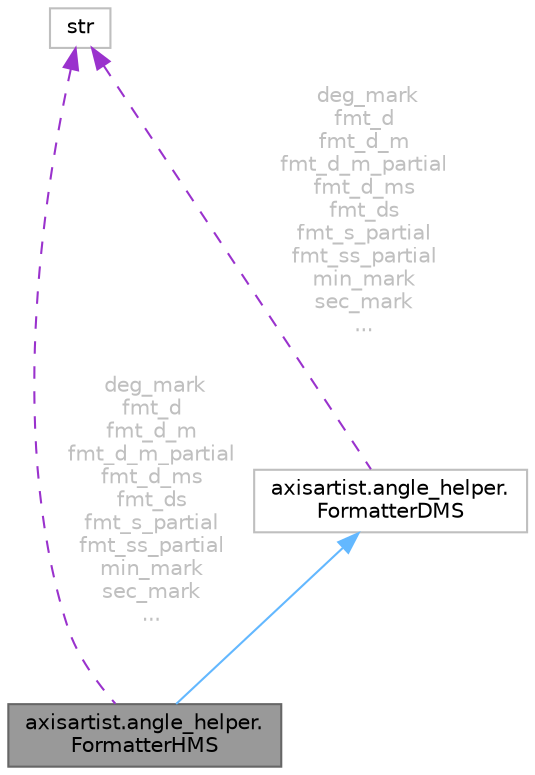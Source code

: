 digraph "axisartist.angle_helper.FormatterHMS"
{
 // LATEX_PDF_SIZE
  bgcolor="transparent";
  edge [fontname=Helvetica,fontsize=10,labelfontname=Helvetica,labelfontsize=10];
  node [fontname=Helvetica,fontsize=10,shape=box,height=0.2,width=0.4];
  Node1 [id="Node000001",label="axisartist.angle_helper.\lFormatterHMS",height=0.2,width=0.4,color="gray40", fillcolor="grey60", style="filled", fontcolor="black",tooltip=" "];
  Node2 -> Node1 [id="edge1_Node000001_Node000002",dir="back",color="steelblue1",style="solid",tooltip=" "];
  Node2 [id="Node000002",label="axisartist.angle_helper.\lFormatterDMS",height=0.2,width=0.4,color="grey75", fillcolor="white", style="filled",URL="$d1/dd1/classaxisartist_1_1angle__helper_1_1FormatterDMS.html",tooltip=" "];
  Node3 -> Node2 [id="edge2_Node000002_Node000003",dir="back",color="darkorchid3",style="dashed",tooltip=" ",label=" deg_mark\nfmt_d\nfmt_d_m\nfmt_d_m_partial\nfmt_d_ms\nfmt_ds\nfmt_s_partial\nfmt_ss_partial\nmin_mark\nsec_mark\n...",fontcolor="grey" ];
  Node3 [id="Node000003",label="str",height=0.2,width=0.4,color="grey75", fillcolor="white", style="filled",tooltip=" "];
  Node3 -> Node1 [id="edge3_Node000001_Node000003",dir="back",color="darkorchid3",style="dashed",tooltip=" ",label=" deg_mark\nfmt_d\nfmt_d_m\nfmt_d_m_partial\nfmt_d_ms\nfmt_ds\nfmt_s_partial\nfmt_ss_partial\nmin_mark\nsec_mark\n...",fontcolor="grey" ];
}
